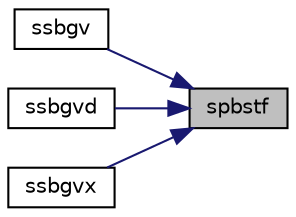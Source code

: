 digraph "spbstf"
{
 // LATEX_PDF_SIZE
  edge [fontname="Helvetica",fontsize="10",labelfontname="Helvetica",labelfontsize="10"];
  node [fontname="Helvetica",fontsize="10",shape=record];
  rankdir="RL";
  Node1 [label="spbstf",height=0.2,width=0.4,color="black", fillcolor="grey75", style="filled", fontcolor="black",tooltip="SPBSTF"];
  Node1 -> Node2 [dir="back",color="midnightblue",fontsize="10",style="solid",fontname="Helvetica"];
  Node2 [label="ssbgv",height=0.2,width=0.4,color="black", fillcolor="white", style="filled",URL="$ssbgv_8f.html#a68f61567a0a76acea2eac1923e9851a4",tooltip="SSBGV"];
  Node1 -> Node3 [dir="back",color="midnightblue",fontsize="10",style="solid",fontname="Helvetica"];
  Node3 [label="ssbgvd",height=0.2,width=0.4,color="black", fillcolor="white", style="filled",URL="$ssbgvd_8f.html#a1db1fd0c060db1450df5955922555099",tooltip="SSBGVD"];
  Node1 -> Node4 [dir="back",color="midnightblue",fontsize="10",style="solid",fontname="Helvetica"];
  Node4 [label="ssbgvx",height=0.2,width=0.4,color="black", fillcolor="white", style="filled",URL="$ssbgvx_8f.html#a698be9aea5406ea6cb19fe47378e2233",tooltip="SSBGVX"];
}
